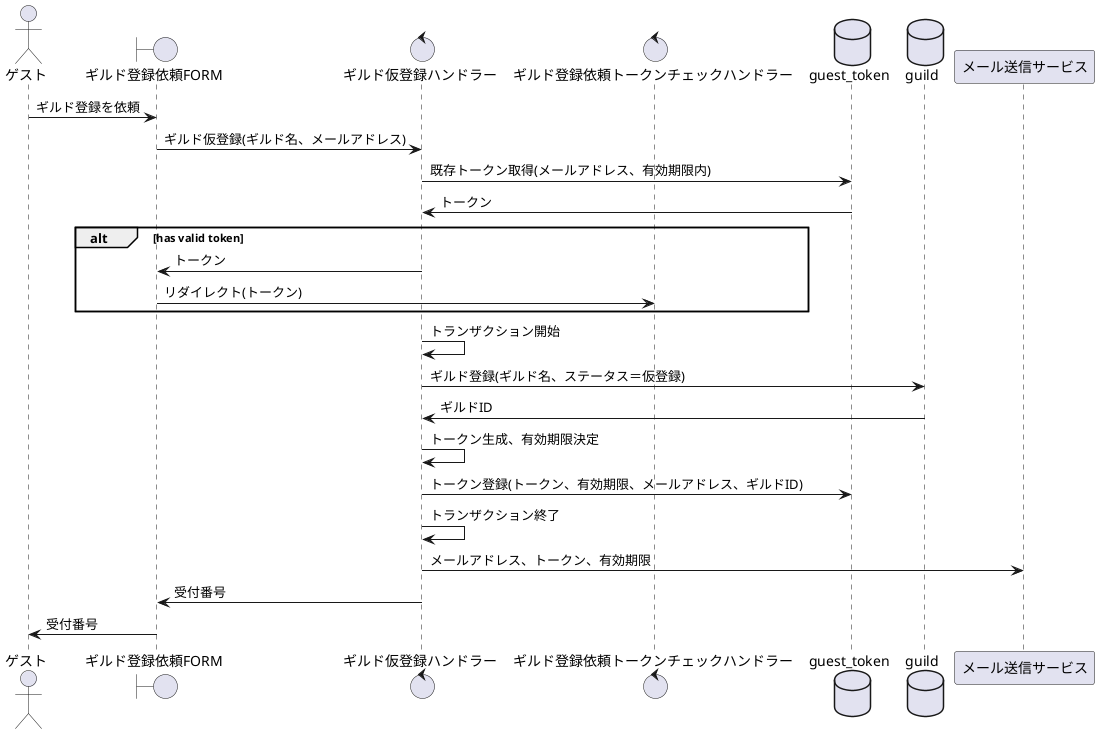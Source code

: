 @startuml

actor ゲスト as guest
boundary ギルド登録依頼FORM as form
control ギルド仮登録ハンドラー as handler
control ギルド登録依頼トークンチェックハンドラー as handler2
database guest_token
database guild
participant メール送信サービス as mail

guest -> form:ギルド登録を依頼
form -> handler:ギルド仮登録(ギルド名、メールアドレス)
handler -> guest_token:既存トークン取得(メールアドレス、有効期限内)
guest_token -> handler:トークン
alt has valid token
handler -> form:トークン
form -> handler2:リダイレクト(トークン)
end
handler -> handler:トランザクション開始
handler -> guild:ギルド登録(ギルド名、ステータス＝仮登録)
guild -> handler:ギルドID
handler -> handler:トークン生成、有効期限決定
handler -> guest_token:トークン登録(トークン、有効期限、メールアドレス、ギルドID)
handler -> handler:トランザクション終了
handler -> mail:メールアドレス、トークン、有効期限
handler -> form:受付番号
form -> guest:受付番号

@enduml